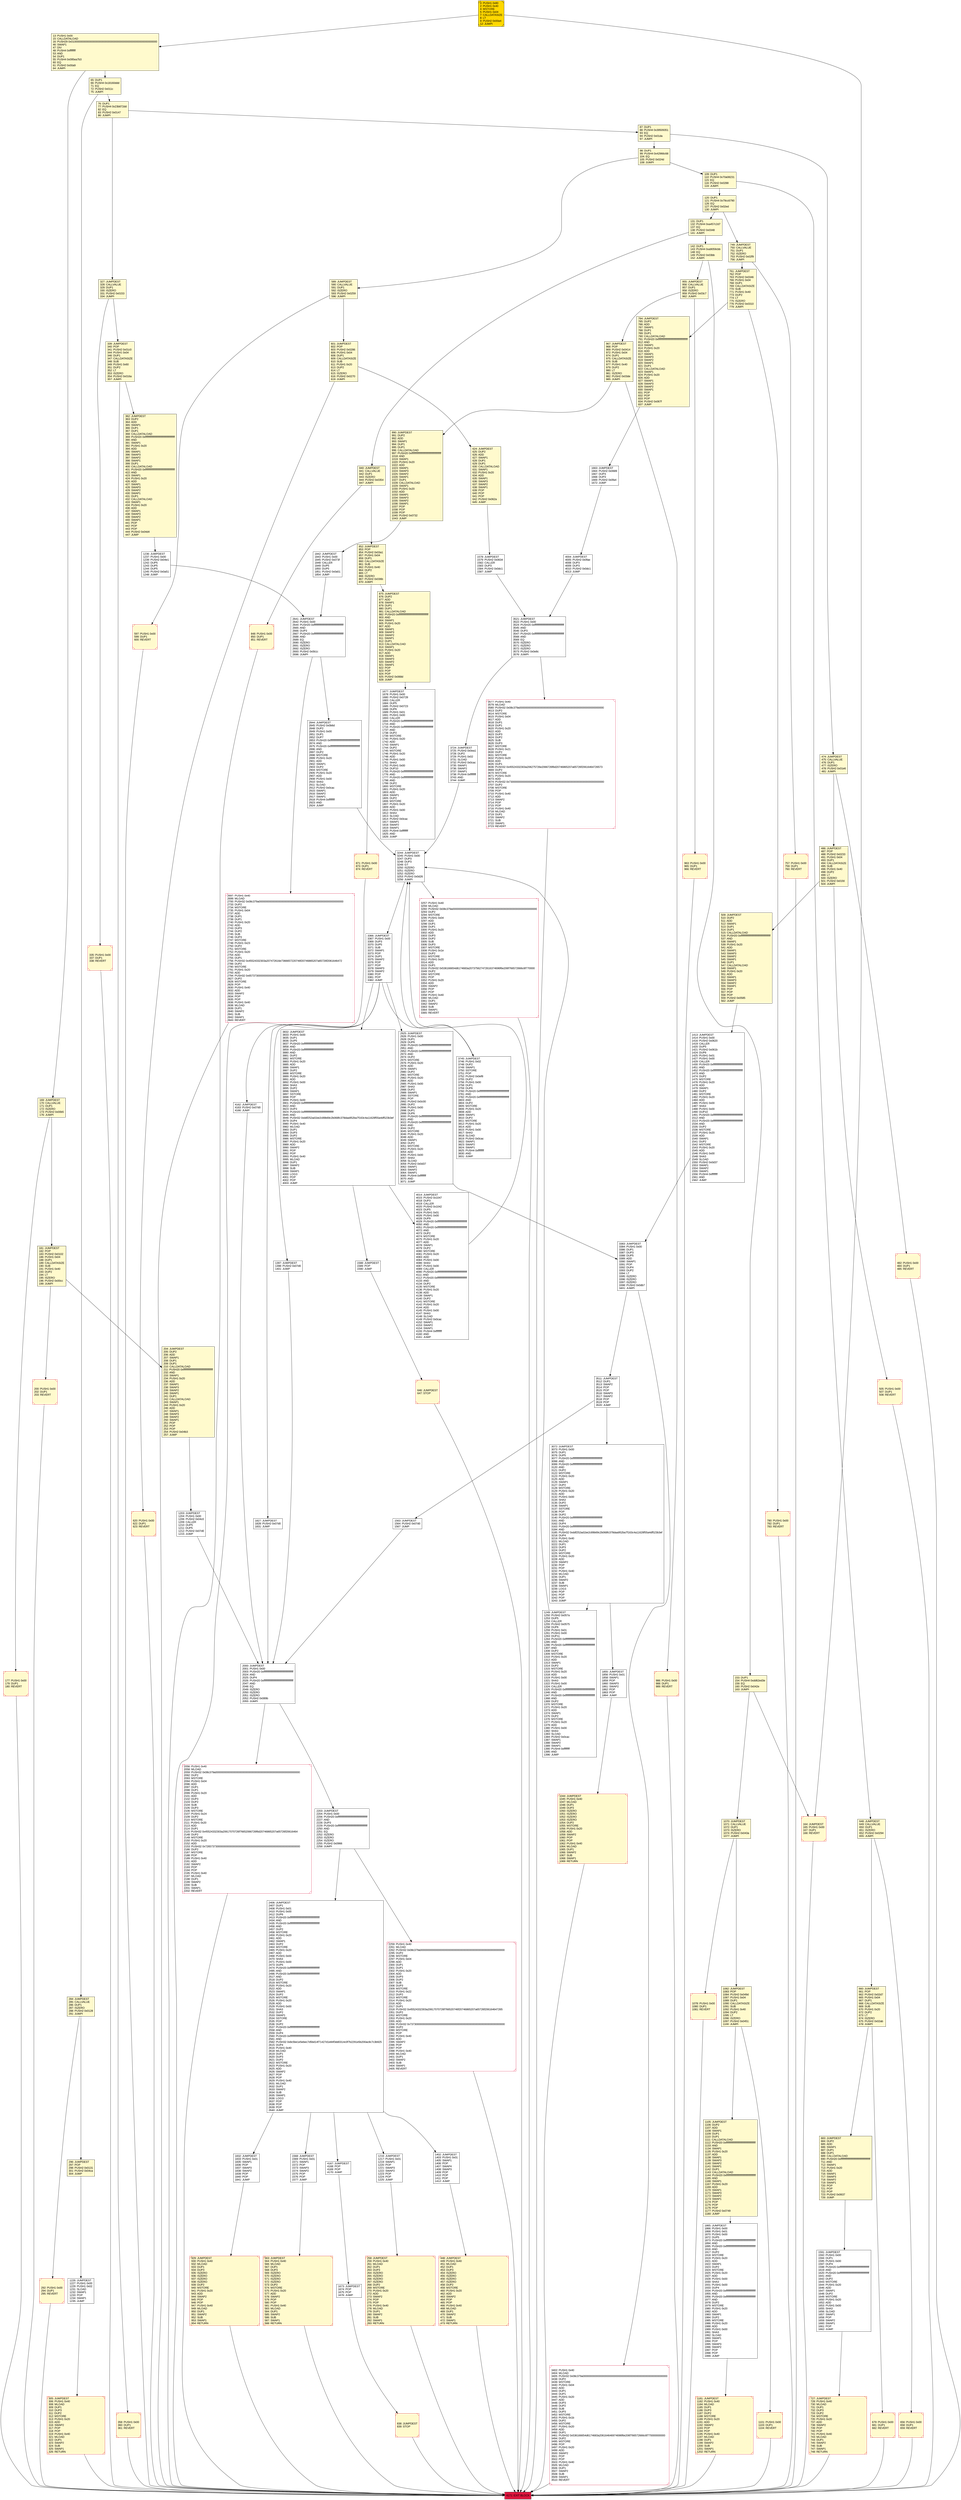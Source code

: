 digraph G {
bgcolor=transparent rankdir=UD;
node [shape=box style=filled color=black fillcolor=white fontname=arial fontcolor=black];
1226 [label="1226: JUMPDEST\l1227: PUSH1 0x00\l1229: PUSH1 0x02\l1231: SLOAD\l1232: SWAP1\l1233: POP\l1234: SWAP1\l1235: JUMP\l" ];
679 [label="679: PUSH1 0x00\l681: DUP1\l682: REVERT\l" fillcolor=lemonchiffon shape=Msquare color=crimson ];
65 [label="65: DUP1\l66: PUSH4 0x18160ddd\l71: EQ\l72: PUSH2 0x011c\l75: JUMPI\l" fillcolor=lemonchiffon ];
624 [label="624: JUMPDEST\l625: DUP2\l626: ADD\l627: SWAP1\l628: DUP1\l629: DUP1\l630: CALLDATALOAD\l631: SWAP1\l632: PUSH1 0x20\l634: ADD\l635: SWAP1\l636: SWAP3\l637: SWAP2\l638: SWAP1\l639: POP\l640: POP\l641: POP\l642: PUSH2 0x062a\l645: JUMP\l" fillcolor=lemonchiffon ];
4167 [label="4167: JUMPDEST\l4168: POP\l4169: POP\l4170: JUMP\l" ];
955 [label="955: JUMPDEST\l956: CALLVALUE\l957: DUP1\l958: ISZERO\l959: PUSH2 0x03c7\l962: JUMPI\l" fillcolor=lemonchiffon ];
2697 [label="2697: PUSH1 0x40\l2699: MLOAD\l2700: PUSH32 0x08c379a000000000000000000000000000000000000000000000000000000000\l2733: DUP2\l2734: MSTORE\l2735: PUSH1 0x04\l2737: ADD\l2738: DUP1\l2739: DUP1\l2740: PUSH1 0x20\l2742: ADD\l2743: DUP3\l2744: DUP2\l2745: SUB\l2746: DUP3\l2747: MSTORE\l2748: PUSH1 0x23\l2750: DUP2\l2751: MSTORE\l2752: PUSH1 0x20\l2754: ADD\l2755: DUP1\l2756: PUSH32 0x45524332303a207472616e7366657220746f20746865207a65726f2061646472\l2789: DUP2\l2790: MSTORE\l2791: PUSH1 0x20\l2793: ADD\l2794: PUSH32 0x6573730000000000000000000000000000000000000000000000000000000000\l2827: DUP2\l2828: MSTORE\l2829: POP\l2830: PUSH1 0x40\l2832: ADD\l2833: SWAP2\l2834: POP\l2835: POP\l2836: PUSH1 0x40\l2838: MLOAD\l2839: DUP1\l2840: SWAP2\l2841: SUB\l2842: SWAP1\l2843: REVERT\l" shape=Msquare color=crimson ];
509 [label="509: JUMPDEST\l510: DUP2\l511: ADD\l512: SWAP1\l513: DUP1\l514: DUP1\l515: CALLDATALOAD\l516: PUSH20 0xffffffffffffffffffffffffffffffffffffffff\l537: AND\l538: SWAP1\l539: PUSH1 0x20\l541: ADD\l542: SWAP1\l543: SWAP3\l544: SWAP2\l545: SWAP1\l546: DUP1\l547: CALLDATALOAD\l548: SWAP1\l549: PUSH1 0x20\l551: ADD\l552: SWAP1\l553: SWAP3\l554: SWAP2\l555: SWAP1\l556: POP\l557: POP\l558: POP\l559: PUSH2 0x0585\l562: JUMP\l" fillcolor=lemonchiffon ];
563 [label="563: JUMPDEST\l564: PUSH1 0x40\l566: MLOAD\l567: DUP1\l568: DUP3\l569: ISZERO\l570: ISZERO\l571: ISZERO\l572: ISZERO\l573: DUP2\l574: MSTORE\l575: PUSH1 0x20\l577: ADD\l578: SWAP2\l579: POP\l580: POP\l581: PUSH1 0x40\l583: MLOAD\l584: DUP1\l585: SWAP2\l586: SUB\l587: SWAP1\l588: RETURN\l" fillcolor=lemonchiffon shape=Msquare color=crimson ];
177 [label="177: PUSH1 0x00\l179: DUP1\l180: REVERT\l" fillcolor=lemonchiffon shape=Msquare color=crimson ];
646 [label="646: JUMPDEST\l647: STOP\l" fillcolor=lemonchiffon shape=Msquare color=crimson ];
1588 [label="1588: JUMPDEST\l1589: POP\l1590: JUMP\l" ];
1677 [label="1677: JUMPDEST\l1678: PUSH1 0x00\l1680: PUSH2 0x0728\l1683: CALLER\l1684: DUP5\l1685: PUSH2 0x0723\l1688: DUP6\l1689: PUSH1 0x01\l1691: PUSH1 0x00\l1693: CALLER\l1694: PUSH20 0xffffffffffffffffffffffffffffffffffffffff\l1715: AND\l1716: PUSH20 0xffffffffffffffffffffffffffffffffffffffff\l1737: AND\l1738: DUP2\l1739: MSTORE\l1740: PUSH1 0x20\l1742: ADD\l1743: SWAP1\l1744: DUP2\l1745: MSTORE\l1746: PUSH1 0x20\l1748: ADD\l1749: PUSH1 0x00\l1751: SHA3\l1752: PUSH1 0x00\l1754: DUP10\l1755: PUSH20 0xffffffffffffffffffffffffffffffffffffffff\l1776: AND\l1777: PUSH20 0xffffffffffffffffffffffffffffffffffffffff\l1798: AND\l1799: DUP2\l1800: MSTORE\l1801: PUSH1 0x20\l1803: ADD\l1804: SWAP1\l1805: DUP2\l1806: MSTORE\l1807: PUSH1 0x20\l1809: ADD\l1810: PUSH1 0x00\l1812: SHA3\l1813: SLOAD\l1814: PUSH2 0x0cac\l1817: SWAP1\l1818: SWAP2\l1819: SWAP1\l1820: PUSH4 0xffffffff\l1825: AND\l1826: JUMP\l" ];
2406 [label="2406: JUMPDEST\l2407: DUP1\l2408: PUSH1 0x01\l2410: PUSH1 0x00\l2412: DUP6\l2413: PUSH20 0xffffffffffffffffffffffffffffffffffffffff\l2434: AND\l2435: PUSH20 0xffffffffffffffffffffffffffffffffffffffff\l2456: AND\l2457: DUP2\l2458: MSTORE\l2459: PUSH1 0x20\l2461: ADD\l2462: SWAP1\l2463: DUP2\l2464: MSTORE\l2465: PUSH1 0x20\l2467: ADD\l2468: PUSH1 0x00\l2470: SHA3\l2471: PUSH1 0x00\l2473: DUP5\l2474: PUSH20 0xffffffffffffffffffffffffffffffffffffffff\l2495: AND\l2496: PUSH20 0xffffffffffffffffffffffffffffffffffffffff\l2517: AND\l2518: DUP2\l2519: MSTORE\l2520: PUSH1 0x20\l2522: ADD\l2523: SWAP1\l2524: DUP2\l2525: MSTORE\l2526: PUSH1 0x20\l2528: ADD\l2529: PUSH1 0x00\l2531: SHA3\l2532: DUP2\l2533: SWAP1\l2534: SSTORE\l2535: POP\l2536: DUP2\l2537: PUSH20 0xffffffffffffffffffffffffffffffffffffffff\l2558: AND\l2559: DUP4\l2560: PUSH20 0xffffffffffffffffffffffffffffffffffffffff\l2581: AND\l2582: PUSH32 0x8c5be1e5ebec7d5bd14f71427d1e84f3dd0314c0f7b2291e5b200ac8c7c3b925\l2615: DUP4\l2616: PUSH1 0x40\l2618: MLOAD\l2619: DUP1\l2620: DUP3\l2621: DUP2\l2622: MSTORE\l2623: PUSH1 0x20\l2625: ADD\l2626: SWAP2\l2627: POP\l2628: POP\l2629: PUSH1 0x40\l2631: MLOAD\l2632: DUP1\l2633: SWAP2\l2634: SUB\l2635: SWAP1\l2636: LOG3\l2637: POP\l2638: POP\l2639: POP\l2640: JUMP\l" ];
120 [label="120: DUP1\l121: PUSH4 0x79cc6790\l126: EQ\l127: PUSH2 0x02ed\l130: JUMPI\l" fillcolor=lemonchiffon ];
990 [label="990: JUMPDEST\l991: DUP2\l992: ADD\l993: SWAP1\l994: DUP1\l995: DUP1\l996: CALLDATALOAD\l997: PUSH20 0xffffffffffffffffffffffffffffffffffffffff\l1018: AND\l1019: SWAP1\l1020: PUSH1 0x20\l1022: ADD\l1023: SWAP1\l1024: SWAP3\l1025: SWAP2\l1026: SWAP1\l1027: DUP1\l1028: CALLDATALOAD\l1029: SWAP1\l1030: PUSH1 0x20\l1032: ADD\l1033: SWAP1\l1034: SWAP3\l1035: SWAP2\l1036: SWAP1\l1037: POP\l1038: POP\l1039: POP\l1040: PUSH2 0x0732\l1043: JUMP\l" fillcolor=lemonchiffon ];
1044 [label="1044: JUMPDEST\l1045: PUSH1 0x40\l1047: MLOAD\l1048: DUP1\l1049: DUP3\l1050: ISZERO\l1051: ISZERO\l1052: ISZERO\l1053: ISZERO\l1054: DUP2\l1055: MSTORE\l1056: PUSH1 0x20\l1058: ADD\l1059: SWAP2\l1060: POP\l1061: POP\l1062: PUSH1 0x40\l1064: MLOAD\l1065: DUP1\l1066: SWAP2\l1067: SUB\l1068: SWAP1\l1069: RETURN\l" fillcolor=lemonchiffon shape=Msquare color=crimson ];
339 [label="339: JUMPDEST\l340: POP\l341: PUSH2 0x01c0\l344: PUSH1 0x04\l346: DUP1\l347: CALLDATASIZE\l348: SUB\l349: PUSH1 0x60\l351: DUP2\l352: LT\l353: ISZERO\l354: PUSH2 0x016a\l357: JUMPI\l" fillcolor=lemonchiffon ];
87 [label="87: DUP1\l88: PUSH4 0x39509351\l93: EQ\l94: PUSH2 0x01da\l97: JUMPI\l" fillcolor=lemonchiffon ];
1181 [label="1181: JUMPDEST\l1182: PUSH1 0x40\l1184: MLOAD\l1185: DUP1\l1186: DUP3\l1187: DUP2\l1188: MSTORE\l1189: PUSH1 0x20\l1191: ADD\l1192: SWAP2\l1193: POP\l1194: POP\l1195: PUSH1 0x40\l1197: MLOAD\l1198: DUP1\l1199: SWAP2\l1200: SUB\l1201: SWAP1\l1202: RETURN\l" fillcolor=lemonchiffon shape=Msquare color=crimson ];
4014 [label="4014: JUMPDEST\l4015: PUSH2 0x1047\l4018: DUP3\l4019: CALLER\l4020: PUSH2 0x1042\l4023: DUP5\l4024: PUSH1 0x01\l4026: PUSH1 0x00\l4028: DUP9\l4029: PUSH20 0xffffffffffffffffffffffffffffffffffffffff\l4050: AND\l4051: PUSH20 0xffffffffffffffffffffffffffffffffffffffff\l4072: AND\l4073: DUP2\l4074: MSTORE\l4075: PUSH1 0x20\l4077: ADD\l4078: SWAP1\l4079: DUP2\l4080: MSTORE\l4081: PUSH1 0x20\l4083: ADD\l4084: PUSH1 0x00\l4086: SHA3\l4087: PUSH1 0x00\l4089: CALLER\l4090: PUSH20 0xffffffffffffffffffffffffffffffffffffffff\l4111: AND\l4112: PUSH20 0xffffffffffffffffffffffffffffffffffffffff\l4133: AND\l4134: DUP2\l4135: MSTORE\l4136: PUSH1 0x20\l4138: ADD\l4139: SWAP1\l4140: DUP2\l4141: MSTORE\l4142: PUSH1 0x20\l4144: ADD\l4145: PUSH1 0x00\l4147: SHA3\l4148: SLOAD\l4149: PUSH2 0x0cac\l4152: SWAP1\l4153: SWAP2\l4154: SWAP1\l4155: PUSH4 0xffffffff\l4160: AND\l4161: JUMP\l" ];
2925 [label="2925: JUMPDEST\l2926: PUSH1 0x00\l2928: DUP1\l2929: DUP6\l2930: PUSH20 0xffffffffffffffffffffffffffffffffffffffff\l2951: AND\l2952: PUSH20 0xffffffffffffffffffffffffffffffffffffffff\l2973: AND\l2974: DUP2\l2975: MSTORE\l2976: PUSH1 0x20\l2978: ADD\l2979: SWAP1\l2980: DUP2\l2981: MSTORE\l2982: PUSH1 0x20\l2984: ADD\l2985: PUSH1 0x00\l2987: SHA3\l2988: DUP2\l2989: SWAP1\l2990: SSTORE\l2991: POP\l2992: PUSH2 0x0c00\l2995: DUP2\l2996: PUSH1 0x00\l2998: DUP1\l2999: DUP6\l3000: PUSH20 0xffffffffffffffffffffffffffffffffffffffff\l3021: AND\l3022: PUSH20 0xffffffffffffffffffffffffffffffffffffffff\l3043: AND\l3044: DUP2\l3045: MSTORE\l3046: PUSH1 0x20\l3048: ADD\l3049: SWAP1\l3050: DUP2\l3051: MSTORE\l3052: PUSH1 0x20\l3054: ADD\l3055: PUSH1 0x00\l3057: SHA3\l3058: SLOAD\l3059: PUSH2 0x0d37\l3062: SWAP1\l3063: SWAP2\l3064: SWAP1\l3065: PUSH4 0xffffffff\l3070: AND\l3071: JUMP\l" ];
656 [label="656: PUSH1 0x00\l658: DUP1\l659: REVERT\l" fillcolor=lemonchiffon shape=Msquare color=crimson ];
258 [label="258: JUMPDEST\l259: PUSH1 0x40\l261: MLOAD\l262: DUP1\l263: DUP3\l264: ISZERO\l265: ISZERO\l266: ISZERO\l267: ISZERO\l268: DUP2\l269: MSTORE\l270: PUSH1 0x20\l272: ADD\l273: SWAP2\l274: POP\l275: POP\l276: PUSH1 0x40\l278: MLOAD\l279: DUP1\l280: SWAP2\l281: SUB\l282: SWAP1\l283: RETURN\l" fillcolor=lemonchiffon shape=Msquare color=crimson ];
181 [label="181: JUMPDEST\l182: POP\l183: PUSH2 0x0102\l186: PUSH1 0x04\l188: DUP1\l189: CALLDATASIZE\l190: SUB\l191: PUSH1 0x40\l193: DUP2\l194: LT\l195: ISZERO\l196: PUSH2 0x00cc\l199: JUMPI\l" fillcolor=lemonchiffon ];
98 [label="98: DUP1\l99: PUSH4 0x42966c68\l104: EQ\l105: PUSH2 0x024d\l108: JUMPI\l" fillcolor=lemonchiffon ];
482 [label="482: PUSH1 0x00\l484: DUP1\l485: REVERT\l" fillcolor=lemonchiffon shape=Msquare color=crimson ];
1842 [label="1842: JUMPDEST\l1843: PUSH1 0x00\l1845: PUSH2 0x073f\l1848: CALLER\l1849: DUP5\l1850: DUP5\l1851: PUSH2 0x0a51\l1854: JUMP\l" ];
648 [label="648: JUMPDEST\l649: CALLVALUE\l650: DUP1\l651: ISZERO\l652: PUSH2 0x0294\l655: JUMPI\l" fillcolor=lemonchiffon ];
362 [label="362: JUMPDEST\l363: DUP2\l364: ADD\l365: SWAP1\l366: DUP1\l367: DUP1\l368: CALLDATALOAD\l369: PUSH20 0xffffffffffffffffffffffffffffffffffffffff\l390: AND\l391: SWAP1\l392: PUSH1 0x20\l394: ADD\l395: SWAP1\l396: SWAP3\l397: SWAP2\l398: SWAP1\l399: DUP1\l400: CALLDATALOAD\l401: PUSH20 0xffffffffffffffffffffffffffffffffffffffff\l422: AND\l423: SWAP1\l424: PUSH1 0x20\l426: ADD\l427: SWAP1\l428: SWAP3\l429: SWAP2\l430: SWAP1\l431: DUP1\l432: CALLDATALOAD\l433: SWAP1\l434: PUSH1 0x20\l436: ADD\l437: SWAP1\l438: SWAP3\l439: SWAP2\l440: SWAP1\l441: POP\l442: POP\l443: POP\l444: PUSH2 0x04d4\l447: JUMP\l" fillcolor=lemonchiffon ];
284 [label="284: JUMPDEST\l285: CALLVALUE\l286: DUP1\l287: ISZERO\l288: PUSH2 0x0128\l291: JUMPI\l" fillcolor=lemonchiffon ];
4171 [label="4171: EXIT BLOCK\l" fillcolor=crimson ];
1203 [label="1203: JUMPDEST\l1204: PUSH1 0x00\l1206: PUSH2 0x04c0\l1209: CALLER\l1210: DUP5\l1211: DUP5\l1212: PUSH2 0x07d0\l1215: JUMP\l" ];
1236 [label="1236: JUMPDEST\l1237: PUSH1 0x00\l1239: PUSH2 0x04e1\l1242: DUP5\l1243: DUP5\l1244: DUP5\l1245: PUSH2 0x0a51\l1248: JUMP\l" ];
749 [label="749: JUMPDEST\l750: CALLVALUE\l751: DUP1\l752: ISZERO\l753: PUSH2 0x02f9\l756: JUMPI\l" fillcolor=lemonchiffon ];
2844 [label="2844: JUMPDEST\l2845: PUSH2 0x0b6d\l2848: DUP2\l2849: PUSH1 0x00\l2851: DUP1\l2852: DUP7\l2853: PUSH20 0xffffffffffffffffffffffffffffffffffffffff\l2874: AND\l2875: PUSH20 0xffffffffffffffffffffffffffffffffffffffff\l2896: AND\l2897: DUP2\l2898: MSTORE\l2899: PUSH1 0x20\l2901: ADD\l2902: SWAP1\l2903: DUP2\l2904: MSTORE\l2905: PUSH1 0x20\l2907: ADD\l2908: PUSH1 0x00\l2910: SHA3\l2911: SLOAD\l2912: PUSH2 0x0cac\l2915: SWAP1\l2916: SWAP2\l2917: SWAP1\l2918: PUSH4 0xffffffff\l2923: AND\l2924: JUMP\l" ];
474 [label="474: JUMPDEST\l475: CALLVALUE\l476: DUP1\l477: ISZERO\l478: PUSH2 0x01e6\l481: JUMPI\l" fillcolor=lemonchiffon ];
757 [label="757: PUSH1 0x00\l759: DUP1\l760: REVERT\l" fillcolor=lemonchiffon shape=Msquare color=crimson ];
109 [label="109: DUP1\l110: PUSH4 0x70a08231\l115: EQ\l116: PUSH2 0x0288\l119: JUMPI\l" fillcolor=lemonchiffon ];
142 [label="142: DUP1\l143: PUSH4 0xa9059cbb\l148: EQ\l149: PUSH2 0x03bb\l152: JUMPI\l" fillcolor=lemonchiffon ];
505 [label="505: PUSH1 0x00\l507: DUP1\l508: REVERT\l" fillcolor=lemonchiffon shape=Msquare color=crimson ];
0 [label="0: PUSH1 0x80\l2: PUSH1 0x40\l4: MSTORE\l5: PUSH1 0x04\l7: CALLDATASIZE\l8: LT\l9: PUSH2 0x00a4\l12: JUMPI\l" fillcolor=lemonchiffon shape=Msquare fillcolor=gold ];
3402 [label="3402: PUSH1 0x40\l3404: MLOAD\l3405: PUSH32 0x08c379a000000000000000000000000000000000000000000000000000000000\l3438: DUP2\l3439: MSTORE\l3440: PUSH1 0x04\l3442: ADD\l3443: DUP1\l3444: DUP1\l3445: PUSH1 0x20\l3447: ADD\l3448: DUP3\l3449: DUP2\l3450: SUB\l3451: DUP3\l3452: MSTORE\l3453: PUSH1 0x1b\l3455: DUP2\l3456: MSTORE\l3457: PUSH1 0x20\l3459: ADD\l3460: DUP1\l3461: PUSH32 0x536166654d6174683a206164646974696f6e206f766572666c6f770000000000\l3494: DUP2\l3495: MSTORE\l3496: POP\l3497: PUSH1 0x20\l3499: ADD\l3500: SWAP2\l3501: POP\l3502: POP\l3503: PUSH1 0x40\l3505: MLOAD\l3506: DUP1\l3507: SWAP2\l3508: SUB\l3509: SWAP1\l3510: REVERT\l" shape=Msquare color=crimson ];
963 [label="963: PUSH1 0x00\l965: DUP1\l966: REVERT\l" fillcolor=lemonchiffon shape=Msquare color=crimson ];
2203 [label="2203: JUMPDEST\l2204: PUSH1 0x00\l2206: PUSH20 0xffffffffffffffffffffffffffffffffffffffff\l2227: AND\l2228: DUP3\l2229: PUSH20 0xffffffffffffffffffffffffffffffffffffffff\l2250: AND\l2251: EQ\l2252: ISZERO\l2253: ISZERO\l2254: ISZERO\l2255: PUSH2 0x0966\l2258: JUMPI\l" ];
3724 [label="3724: JUMPDEST\l3725: PUSH2 0x0ea1\l3728: DUP2\l3729: PUSH1 0x02\l3731: SLOAD\l3732: PUSH2 0x0cac\l3735: SWAP1\l3736: SWAP2\l3737: SWAP1\l3738: PUSH4 0xffffffff\l3743: AND\l3744: JUMP\l" ];
727 [label="727: JUMPDEST\l728: PUSH1 0x40\l730: MLOAD\l731: DUP1\l732: DUP3\l733: DUP2\l734: MSTORE\l735: PUSH1 0x20\l737: ADD\l738: SWAP2\l739: POP\l740: POP\l741: PUSH1 0x40\l743: MLOAD\l744: DUP1\l745: SWAP2\l746: SUB\l747: SWAP1\l748: RETURN\l" fillcolor=lemonchiffon shape=Msquare color=crimson ];
200 [label="200: PUSH1 0x00\l202: DUP1\l203: REVERT\l" fillcolor=lemonchiffon shape=Msquare color=crimson ];
296 [label="296: JUMPDEST\l297: POP\l298: PUSH2 0x0131\l301: PUSH2 0x04ca\l304: JUMP\l" fillcolor=lemonchiffon ];
1216 [label="1216: JUMPDEST\l1217: PUSH1 0x01\l1219: SWAP1\l1220: POP\l1221: SWAP3\l1222: SWAP2\l1223: POP\l1224: POP\l1225: JUMP\l" ];
1070 [label="1070: JUMPDEST\l1071: CALLVALUE\l1072: DUP1\l1073: ISZERO\l1074: PUSH2 0x043a\l1077: JUMPI\l" fillcolor=lemonchiffon ];
3366 [label="3366: JUMPDEST\l3367: PUSH1 0x00\l3369: DUP3\l3370: DUP5\l3371: SUB\l3372: SWAP1\l3373: POP\l3374: DUP1\l3375: SWAP2\l3376: POP\l3377: POP\l3378: SWAP3\l3379: SWAP2\l3380: POP\l3381: POP\l3382: JUMP\l" ];
2000 [label="2000: JUMPDEST\l2001: PUSH1 0x00\l2003: PUSH20 0xffffffffffffffffffffffffffffffffffffffff\l2024: AND\l2025: DUP4\l2026: PUSH20 0xffffffffffffffffffffffffffffffffffffffff\l2047: AND\l2048: EQ\l2049: ISZERO\l2050: ISZERO\l2051: ISZERO\l2052: PUSH2 0x089b\l2055: JUMPI\l" ];
986 [label="986: PUSH1 0x00\l988: DUP1\l989: REVERT\l" fillcolor=lemonchiffon shape=Msquare color=crimson ];
1402 [label="1402: JUMPDEST\l1403: PUSH1 0x01\l1405: SWAP1\l1406: POP\l1407: SWAP4\l1408: SWAP3\l1409: POP\l1410: POP\l1411: POP\l1412: JUMP\l" ];
3832 [label="3832: JUMPDEST\l3833: PUSH1 0x00\l3835: DUP1\l3836: DUP5\l3837: PUSH20 0xffffffffffffffffffffffffffffffffffffffff\l3858: AND\l3859: PUSH20 0xffffffffffffffffffffffffffffffffffffffff\l3880: AND\l3881: DUP2\l3882: MSTORE\l3883: PUSH1 0x20\l3885: ADD\l3886: SWAP1\l3887: DUP2\l3888: MSTORE\l3889: PUSH1 0x20\l3891: ADD\l3892: PUSH1 0x00\l3894: SHA3\l3895: DUP2\l3896: SWAP1\l3897: SSTORE\l3898: POP\l3899: PUSH1 0x00\l3901: PUSH20 0xffffffffffffffffffffffffffffffffffffffff\l3922: AND\l3923: DUP3\l3924: PUSH20 0xffffffffffffffffffffffffffffffffffffffff\l3945: AND\l3946: PUSH32 0xddf252ad1be2c89b69c2b068fc378daa952ba7f163c4a11628f55a4df523b3ef\l3979: DUP4\l3980: PUSH1 0x40\l3982: MLOAD\l3983: DUP1\l3984: DUP3\l3985: DUP2\l3986: MSTORE\l3987: PUSH1 0x20\l3989: ADD\l3990: SWAP2\l3991: POP\l3992: POP\l3993: PUSH1 0x40\l3995: MLOAD\l3996: DUP1\l3997: SWAP2\l3998: SUB\l3999: SWAP1\l4000: LOG3\l4001: POP\l4002: POP\l4003: JUMP\l" ];
305 [label="305: JUMPDEST\l306: PUSH1 0x40\l308: MLOAD\l309: DUP1\l310: DUP3\l311: DUP2\l312: MSTORE\l313: PUSH1 0x20\l315: ADD\l316: SWAP2\l317: POP\l318: POP\l319: PUSH1 0x40\l321: MLOAD\l322: DUP1\l323: SWAP2\l324: SUB\l325: SWAP1\l326: RETURN\l" fillcolor=lemonchiffon shape=Msquare color=crimson ];
1082 [label="1082: JUMPDEST\l1083: POP\l1084: PUSH2 0x049d\l1087: PUSH1 0x04\l1089: DUP1\l1090: CALLDATASIZE\l1091: SUB\l1092: PUSH1 0x40\l1094: DUP2\l1095: LT\l1096: ISZERO\l1097: PUSH2 0x0451\l1100: JUMPI\l" fillcolor=lemonchiffon ];
1832 [label="1832: JUMPDEST\l1833: PUSH1 0x01\l1835: SWAP1\l1836: POP\l1837: SWAP3\l1838: SWAP2\l1839: POP\l1840: POP\l1841: JUMP\l" ];
852 [label="852: JUMPDEST\l853: POP\l854: PUSH2 0x03a1\l857: PUSH1 0x04\l859: DUP1\l860: CALLDATASIZE\l861: SUB\l862: PUSH1 0x40\l864: DUP2\l865: LT\l866: ISZERO\l867: PUSH2 0x036b\l870: JUMPI\l" fillcolor=lemonchiffon ];
292 [label="292: PUSH1 0x00\l294: DUP1\l295: REVERT\l" fillcolor=lemonchiffon shape=Msquare color=crimson ];
76 [label="76: DUP1\l77: PUSH4 0x23b872dd\l82: EQ\l83: PUSH2 0x0147\l86: JUMPI\l" fillcolor=lemonchiffon ];
204 [label="204: JUMPDEST\l205: DUP2\l206: ADD\l207: SWAP1\l208: DUP1\l209: DUP1\l210: CALLDATALOAD\l211: PUSH20 0xffffffffffffffffffffffffffffffffffffffff\l232: AND\l233: SWAP1\l234: PUSH1 0x20\l236: ADD\l237: SWAP1\l238: SWAP3\l239: SWAP2\l240: SWAP1\l241: DUP1\l242: CALLDATALOAD\l243: SWAP1\l244: PUSH1 0x20\l246: ADD\l247: SWAP1\l248: SWAP3\l249: SWAP2\l250: SWAP1\l251: POP\l252: POP\l253: POP\l254: PUSH2 0x04b3\l257: JUMP\l" fillcolor=lemonchiffon ];
1827 [label="1827: JUMPDEST\l1828: PUSH2 0x07d0\l1831: JUMP\l" ];
1568 [label="1568: JUMPDEST\l1569: PUSH1 0x01\l1571: SWAP1\l1572: POP\l1573: SWAP3\l1574: SWAP2\l1575: POP\l1576: POP\l1577: JUMP\l" ];
4004 [label="4004: JUMPDEST\l4005: PUSH2 0x0fae\l4008: DUP3\l4009: DUP3\l4010: PUSH2 0x0dc1\l4013: JUMP\l" ];
169 [label="169: JUMPDEST\l170: CALLVALUE\l171: DUP1\l172: ISZERO\l173: PUSH2 0x00b5\l176: JUMPI\l" fillcolor=lemonchiffon ];
1855 [label="1855: JUMPDEST\l1856: PUSH1 0x01\l1858: SWAP1\l1859: POP\l1860: SWAP3\l1861: SWAP2\l1862: POP\l1863: POP\l1864: JUMP\l" ];
840 [label="840: JUMPDEST\l841: CALLVALUE\l842: DUP1\l843: ISZERO\l844: PUSH2 0x0354\l847: JUMPI\l" fillcolor=lemonchiffon ];
1078 [label="1078: PUSH1 0x00\l1080: DUP1\l1081: REVERT\l" fillcolor=lemonchiffon shape=Msquare color=crimson ];
875 [label="875: JUMPDEST\l876: DUP2\l877: ADD\l878: SWAP1\l879: DUP1\l880: DUP1\l881: CALLDATALOAD\l882: PUSH20 0xffffffffffffffffffffffffffffffffffffffff\l903: AND\l904: SWAP1\l905: PUSH1 0x20\l907: ADD\l908: SWAP1\l909: SWAP3\l910: SWAP2\l911: SWAP1\l912: DUP1\l913: CALLDATALOAD\l914: SWAP1\l915: PUSH1 0x20\l917: ADD\l918: SWAP1\l919: SWAP3\l920: SWAP2\l921: SWAP1\l922: POP\l923: POP\l924: POP\l925: PUSH2 0x068d\l928: JUMP\l" fillcolor=lemonchiffon ];
1105 [label="1105: JUMPDEST\l1106: DUP2\l1107: ADD\l1108: SWAP1\l1109: DUP1\l1110: DUP1\l1111: CALLDATALOAD\l1112: PUSH20 0xffffffffffffffffffffffffffffffffffffffff\l1133: AND\l1134: SWAP1\l1135: PUSH1 0x20\l1137: ADD\l1138: SWAP1\l1139: SWAP3\l1140: SWAP2\l1141: SWAP1\l1142: DUP1\l1143: CALLDATALOAD\l1144: PUSH20 0xffffffffffffffffffffffffffffffffffffffff\l1165: AND\l1166: SWAP1\l1167: PUSH1 0x20\l1169: ADD\l1170: SWAP1\l1171: SWAP3\l1172: SWAP2\l1173: SWAP1\l1174: POP\l1175: POP\l1176: POP\l1177: PUSH2 0x0749\l1180: JUMP\l" fillcolor=lemonchiffon ];
929 [label="929: JUMPDEST\l930: PUSH1 0x40\l932: MLOAD\l933: DUP1\l934: DUP3\l935: ISZERO\l936: ISZERO\l937: ISZERO\l938: ISZERO\l939: DUP2\l940: MSTORE\l941: PUSH1 0x20\l943: ADD\l944: SWAP2\l945: POP\l946: POP\l947: PUSH1 0x40\l949: MLOAD\l950: DUP1\l951: SWAP2\l952: SUB\l953: SWAP1\l954: RETURN\l" fillcolor=lemonchiffon shape=Msquare color=crimson ];
601 [label="601: JUMPDEST\l602: POP\l603: PUSH2 0x0286\l606: PUSH1 0x04\l608: DUP1\l609: CALLDATASIZE\l610: SUB\l611: PUSH1 0x20\l613: DUP2\l614: LT\l615: ISZERO\l616: PUSH2 0x0270\l619: JUMPI\l" fillcolor=lemonchiffon ];
3383 [label="3383: JUMPDEST\l3384: PUSH1 0x00\l3386: DUP1\l3387: DUP3\l3388: DUP5\l3389: ADD\l3390: SWAP1\l3391: POP\l3392: DUP4\l3393: DUP2\l3394: LT\l3395: ISZERO\l3396: ISZERO\l3397: ISZERO\l3398: PUSH2 0x0db7\l3401: JUMPI\l" ];
164 [label="164: JUMPDEST\l165: PUSH1 0x00\l167: DUP1\l168: REVERT\l" fillcolor=lemonchiffon shape=Msquare color=crimson ];
660 [label="660: JUMPDEST\l661: POP\l662: PUSH2 0x02d7\l665: PUSH1 0x04\l667: DUP1\l668: CALLDATASIZE\l669: SUB\l670: PUSH1 0x20\l672: DUP2\l673: LT\l674: ISZERO\l675: PUSH2 0x02ab\l678: JUMPI\l" fillcolor=lemonchiffon ];
1591 [label="1591: JUMPDEST\l1592: PUSH1 0x00\l1594: DUP1\l1595: PUSH1 0x00\l1597: DUP4\l1598: PUSH20 0xffffffffffffffffffffffffffffffffffffffff\l1619: AND\l1620: PUSH20 0xffffffffffffffffffffffffffffffffffffffff\l1641: AND\l1642: DUP2\l1643: MSTORE\l1644: PUSH1 0x20\l1646: ADD\l1647: SWAP1\l1648: DUP2\l1649: MSTORE\l1650: PUSH1 0x20\l1652: ADD\l1653: PUSH1 0x00\l1655: SHA3\l1656: SLOAD\l1657: SWAP1\l1658: POP\l1659: SWAP2\l1660: SWAP1\l1661: POP\l1662: JUMP\l" ];
2641 [label="2641: JUMPDEST\l2642: PUSH1 0x00\l2644: PUSH20 0xffffffffffffffffffffffffffffffffffffffff\l2665: AND\l2666: DUP3\l2667: PUSH20 0xffffffffffffffffffffffffffffffffffffffff\l2688: AND\l2689: EQ\l2690: ISZERO\l2691: ISZERO\l2692: ISZERO\l2693: PUSH2 0x0b1c\l2696: JUMPI\l" ];
3745 [label="3745: JUMPDEST\l3746: PUSH1 0x02\l3748: DUP2\l3749: SWAP1\l3750: SSTORE\l3751: POP\l3752: PUSH2 0x0ef8\l3755: DUP2\l3756: PUSH1 0x00\l3758: DUP1\l3759: DUP6\l3760: PUSH20 0xffffffffffffffffffffffffffffffffffffffff\l3781: AND\l3782: PUSH20 0xffffffffffffffffffffffffffffffffffffffff\l3803: AND\l3804: DUP2\l3805: MSTORE\l3806: PUSH1 0x20\l3808: ADD\l3809: SWAP1\l3810: DUP2\l3811: MSTORE\l3812: PUSH1 0x20\l3814: ADD\l3815: PUSH1 0x00\l3817: SHA3\l3818: SLOAD\l3819: PUSH2 0x0cac\l3822: SWAP1\l3823: SWAP2\l3824: SWAP1\l3825: PUSH4 0xffffffff\l3830: AND\l3831: JUMP\l" ];
780 [label="780: PUSH1 0x00\l782: DUP1\l783: REVERT\l" fillcolor=lemonchiffon shape=Msquare color=crimson ];
1563 [label="1563: JUMPDEST\l1564: PUSH2 0x07d0\l1567: JUMP\l" ];
1663 [label="1663: JUMPDEST\l1664: PUSH2 0x0689\l1667: DUP3\l1668: DUP3\l1669: PUSH2 0x0fa4\l1672: JUMP\l" ];
327 [label="327: JUMPDEST\l328: CALLVALUE\l329: DUP1\l330: ISZERO\l331: PUSH2 0x0153\l334: JUMPI\l" fillcolor=lemonchiffon ];
486 [label="486: JUMPDEST\l487: POP\l488: PUSH2 0x0233\l491: PUSH1 0x04\l493: DUP1\l494: CALLDATASIZE\l495: SUB\l496: PUSH1 0x40\l498: DUP2\l499: LT\l500: ISZERO\l501: PUSH2 0x01fd\l504: JUMPI\l" fillcolor=lemonchiffon ];
1673 [label="1673: JUMPDEST\l1674: POP\l1675: POP\l1676: JUMP\l" ];
2259 [label="2259: PUSH1 0x40\l2261: MLOAD\l2262: PUSH32 0x08c379a000000000000000000000000000000000000000000000000000000000\l2295: DUP2\l2296: MSTORE\l2297: PUSH1 0x04\l2299: ADD\l2300: DUP1\l2301: DUP1\l2302: PUSH1 0x20\l2304: ADD\l2305: DUP3\l2306: DUP2\l2307: SUB\l2308: DUP3\l2309: MSTORE\l2310: PUSH1 0x22\l2312: DUP2\l2313: MSTORE\l2314: PUSH1 0x20\l2316: ADD\l2317: DUP1\l2318: PUSH32 0x45524332303a20617070726f766520746f20746865207a65726f206164647265\l2351: DUP2\l2352: MSTORE\l2353: PUSH1 0x20\l2355: ADD\l2356: PUSH32 0x7373000000000000000000000000000000000000000000000000000000000000\l2389: DUP2\l2390: MSTORE\l2391: POP\l2392: PUSH1 0x40\l2394: ADD\l2395: SWAP2\l2396: POP\l2397: POP\l2398: PUSH1 0x40\l2400: MLOAD\l2401: DUP1\l2402: SWAP2\l2403: SUB\l2404: SWAP1\l2405: REVERT\l" shape=Msquare color=crimson ];
784 [label="784: JUMPDEST\l785: DUP2\l786: ADD\l787: SWAP1\l788: DUP1\l789: DUP1\l790: CALLDATALOAD\l791: PUSH20 0xffffffffffffffffffffffffffffffffffffffff\l812: AND\l813: SWAP1\l814: PUSH1 0x20\l816: ADD\l817: SWAP1\l818: SWAP3\l819: SWAP2\l820: SWAP1\l821: DUP1\l822: CALLDATALOAD\l823: SWAP1\l824: PUSH1 0x20\l826: ADD\l827: SWAP1\l828: SWAP3\l829: SWAP2\l830: SWAP1\l831: POP\l832: POP\l833: POP\l834: PUSH2 0x067f\l837: JUMP\l" fillcolor=lemonchiffon ];
3257 [label="3257: PUSH1 0x40\l3259: MLOAD\l3260: PUSH32 0x08c379a000000000000000000000000000000000000000000000000000000000\l3293: DUP2\l3294: MSTORE\l3295: PUSH1 0x04\l3297: ADD\l3298: DUP1\l3299: DUP1\l3300: PUSH1 0x20\l3302: ADD\l3303: DUP3\l3304: DUP2\l3305: SUB\l3306: DUP3\l3307: MSTORE\l3308: PUSH1 0x1e\l3310: DUP2\l3311: MSTORE\l3312: PUSH1 0x20\l3314: ADD\l3315: DUP1\l3316: PUSH32 0x536166654d6174683a207375627472616374696f6e206f766572666c6f770000\l3349: DUP2\l3350: MSTORE\l3351: POP\l3352: PUSH1 0x20\l3354: ADD\l3355: SWAP2\l3356: POP\l3357: POP\l3358: PUSH1 0x40\l3360: MLOAD\l3361: DUP1\l3362: SWAP2\l3363: SUB\l3364: SWAP1\l3365: REVERT\l" shape=Msquare color=crimson ];
1249 [label="1249: JUMPDEST\l1250: PUSH2 0x057a\l1253: DUP5\l1254: CALLER\l1255: PUSH2 0x0575\l1258: DUP6\l1259: PUSH1 0x01\l1261: PUSH1 0x00\l1263: DUP11\l1264: PUSH20 0xffffffffffffffffffffffffffffffffffffffff\l1285: AND\l1286: PUSH20 0xffffffffffffffffffffffffffffffffffffffff\l1307: AND\l1308: DUP2\l1309: MSTORE\l1310: PUSH1 0x20\l1312: ADD\l1313: SWAP1\l1314: DUP2\l1315: MSTORE\l1316: PUSH1 0x20\l1318: ADD\l1319: PUSH1 0x00\l1321: SHA3\l1322: PUSH1 0x00\l1324: CALLER\l1325: PUSH20 0xffffffffffffffffffffffffffffffffffffffff\l1346: AND\l1347: PUSH20 0xffffffffffffffffffffffffffffffffffffffff\l1368: AND\l1369: DUP2\l1370: MSTORE\l1371: PUSH1 0x20\l1373: ADD\l1374: SWAP1\l1375: DUP2\l1376: MSTORE\l1377: PUSH1 0x20\l1379: ADD\l1380: PUSH1 0x00\l1382: SHA3\l1383: SLOAD\l1384: PUSH2 0x0cac\l1387: SWAP1\l1388: SWAP2\l1389: SWAP1\l1390: PUSH4 0xffffffff\l1395: AND\l1396: JUMP\l" ];
871 [label="871: PUSH1 0x00\l873: DUP1\l874: REVERT\l" fillcolor=lemonchiffon shape=Msquare color=crimson ];
3072 [label="3072: JUMPDEST\l3073: PUSH1 0x00\l3075: DUP1\l3076: DUP5\l3077: PUSH20 0xffffffffffffffffffffffffffffffffffffffff\l3098: AND\l3099: PUSH20 0xffffffffffffffffffffffffffffffffffffffff\l3120: AND\l3121: DUP2\l3122: MSTORE\l3123: PUSH1 0x20\l3125: ADD\l3126: SWAP1\l3127: DUP2\l3128: MSTORE\l3129: PUSH1 0x20\l3131: ADD\l3132: PUSH1 0x00\l3134: SHA3\l3135: DUP2\l3136: SWAP1\l3137: SSTORE\l3138: POP\l3139: DUP2\l3140: PUSH20 0xffffffffffffffffffffffffffffffffffffffff\l3161: AND\l3162: DUP4\l3163: PUSH20 0xffffffffffffffffffffffffffffffffffffffff\l3184: AND\l3185: PUSH32 0xddf252ad1be2c89b69c2b068fc378daa952ba7f163c4a11628f55a4df523b3ef\l3218: DUP4\l3219: PUSH1 0x40\l3221: MLOAD\l3222: DUP1\l3223: DUP3\l3224: DUP2\l3225: MSTORE\l3226: PUSH1 0x20\l3228: ADD\l3229: SWAP2\l3230: POP\l3231: POP\l3232: PUSH1 0x40\l3234: MLOAD\l3235: DUP1\l3236: SWAP2\l3237: SUB\l3238: SWAP1\l3239: LOG3\l3240: POP\l3241: POP\l3242: POP\l3243: JUMP\l" ];
358 [label="358: PUSH1 0x00\l360: DUP1\l361: REVERT\l" fillcolor=lemonchiffon shape=Msquare color=crimson ];
589 [label="589: JUMPDEST\l590: CALLVALUE\l591: DUP1\l592: ISZERO\l593: PUSH2 0x0259\l596: JUMPI\l" fillcolor=lemonchiffon ];
131 [label="131: DUP1\l132: PUSH4 0xa457c2d7\l137: EQ\l138: PUSH2 0x0348\l141: JUMPI\l" fillcolor=lemonchiffon ];
620 [label="620: PUSH1 0x00\l622: DUP1\l623: REVERT\l" fillcolor=lemonchiffon shape=Msquare color=crimson ];
1865 [label="1865: JUMPDEST\l1866: PUSH1 0x00\l1868: PUSH1 0x01\l1870: PUSH1 0x00\l1872: DUP5\l1873: PUSH20 0xffffffffffffffffffffffffffffffffffffffff\l1894: AND\l1895: PUSH20 0xffffffffffffffffffffffffffffffffffffffff\l1916: AND\l1917: DUP2\l1918: MSTORE\l1919: PUSH1 0x20\l1921: ADD\l1922: SWAP1\l1923: DUP2\l1924: MSTORE\l1925: PUSH1 0x20\l1927: ADD\l1928: PUSH1 0x00\l1930: SHA3\l1931: PUSH1 0x00\l1933: DUP4\l1934: PUSH20 0xffffffffffffffffffffffffffffffffffffffff\l1955: AND\l1956: PUSH20 0xffffffffffffffffffffffffffffffffffffffff\l1977: AND\l1978: DUP2\l1979: MSTORE\l1980: PUSH1 0x20\l1982: ADD\l1983: SWAP1\l1984: DUP2\l1985: MSTORE\l1986: PUSH1 0x20\l1988: ADD\l1989: PUSH1 0x00\l1991: SHA3\l1992: SLOAD\l1993: SWAP1\l1994: POP\l1995: SWAP3\l1996: SWAP2\l1997: POP\l1998: POP\l1999: JUMP\l" ];
1578 [label="1578: JUMPDEST\l1579: PUSH2 0x0634\l1582: CALLER\l1583: DUP3\l1584: PUSH2 0x0dc1\l1587: JUMP\l" ];
683 [label="683: JUMPDEST\l684: DUP2\l685: ADD\l686: SWAP1\l687: DUP1\l688: DUP1\l689: CALLDATALOAD\l690: PUSH20 0xffffffffffffffffffffffffffffffffffffffff\l711: AND\l712: SWAP1\l713: PUSH1 0x20\l715: ADD\l716: SWAP1\l717: SWAP3\l718: SWAP2\l719: SWAP1\l720: POP\l721: POP\l722: POP\l723: PUSH2 0x0637\l726: JUMP\l" fillcolor=lemonchiffon ];
838 [label="838: JUMPDEST\l839: STOP\l" fillcolor=lemonchiffon shape=Msquare color=crimson ];
967 [label="967: JUMPDEST\l968: POP\l969: PUSH2 0x0414\l972: PUSH1 0x04\l974: DUP1\l975: CALLDATASIZE\l976: SUB\l977: PUSH1 0x40\l979: DUP2\l980: LT\l981: ISZERO\l982: PUSH2 0x03de\l985: JUMPI\l" fillcolor=lemonchiffon ];
3511 [label="3511: JUMPDEST\l3512: DUP1\l3513: SWAP2\l3514: POP\l3515: POP\l3516: SWAP3\l3517: SWAP2\l3518: POP\l3519: POP\l3520: JUMP\l" ];
1397 [label="1397: JUMPDEST\l1398: PUSH2 0x07d0\l1401: JUMP\l" ];
761 [label="761: JUMPDEST\l762: POP\l763: PUSH2 0x0346\l766: PUSH1 0x04\l768: DUP1\l769: CALLDATASIZE\l770: SUB\l771: PUSH1 0x40\l773: DUP2\l774: LT\l775: ISZERO\l776: PUSH2 0x0310\l779: JUMPI\l" fillcolor=lemonchiffon ];
1413 [label="1413: JUMPDEST\l1414: PUSH1 0x00\l1416: PUSH2 0x0620\l1419: CALLER\l1420: DUP5\l1421: PUSH2 0x061b\l1424: DUP6\l1425: PUSH1 0x01\l1427: PUSH1 0x00\l1429: CALLER\l1430: PUSH20 0xffffffffffffffffffffffffffffffffffffffff\l1451: AND\l1452: PUSH20 0xffffffffffffffffffffffffffffffffffffffff\l1473: AND\l1474: DUP2\l1475: MSTORE\l1476: PUSH1 0x20\l1478: ADD\l1479: SWAP1\l1480: DUP2\l1481: MSTORE\l1482: PUSH1 0x20\l1484: ADD\l1485: PUSH1 0x00\l1487: SHA3\l1488: PUSH1 0x00\l1490: DUP10\l1491: PUSH20 0xffffffffffffffffffffffffffffffffffffffff\l1512: AND\l1513: PUSH20 0xffffffffffffffffffffffffffffffffffffffff\l1534: AND\l1535: DUP2\l1536: MSTORE\l1537: PUSH1 0x20\l1539: ADD\l1540: SWAP1\l1541: DUP2\l1542: MSTORE\l1543: PUSH1 0x20\l1545: ADD\l1546: PUSH1 0x00\l1548: SHA3\l1549: SLOAD\l1550: PUSH2 0x0d37\l1553: SWAP1\l1554: SWAP2\l1555: SWAP1\l1556: PUSH4 0xffffffff\l1561: AND\l1562: JUMP\l" ];
3521 [label="3521: JUMPDEST\l3522: PUSH1 0x00\l3524: PUSH20 0xffffffffffffffffffffffffffffffffffffffff\l3545: AND\l3546: DUP3\l3547: PUSH20 0xffffffffffffffffffffffffffffffffffffffff\l3568: AND\l3569: EQ\l3570: ISZERO\l3571: ISZERO\l3572: ISZERO\l3573: PUSH2 0x0e8c\l3576: JUMPI\l" ];
2056 [label="2056: PUSH1 0x40\l2058: MLOAD\l2059: PUSH32 0x08c379a000000000000000000000000000000000000000000000000000000000\l2092: DUP2\l2093: MSTORE\l2094: PUSH1 0x04\l2096: ADD\l2097: DUP1\l2098: DUP1\l2099: PUSH1 0x20\l2101: ADD\l2102: DUP3\l2103: DUP2\l2104: SUB\l2105: DUP3\l2106: MSTORE\l2107: PUSH1 0x24\l2109: DUP2\l2110: MSTORE\l2111: PUSH1 0x20\l2113: ADD\l2114: DUP1\l2115: PUSH32 0x45524332303a20617070726f76652066726f6d20746865207a65726f20616464\l2148: DUP2\l2149: MSTORE\l2150: PUSH1 0x20\l2152: ADD\l2153: PUSH32 0x7265737300000000000000000000000000000000000000000000000000000000\l2186: DUP2\l2187: MSTORE\l2188: POP\l2189: PUSH1 0x40\l2191: ADD\l2192: SWAP2\l2193: POP\l2194: POP\l2195: PUSH1 0x40\l2197: MLOAD\l2198: DUP1\l2199: SWAP2\l2200: SUB\l2201: SWAP1\l2202: REVERT\l" shape=Msquare color=crimson ];
13 [label="13: PUSH1 0x00\l15: CALLDATALOAD\l16: PUSH29 0x0100000000000000000000000000000000000000000000000000000000\l46: SWAP1\l47: DIV\l48: PUSH4 0xffffffff\l53: AND\l54: DUP1\l55: PUSH4 0x095ea7b3\l60: EQ\l61: PUSH2 0x00a9\l64: JUMPI\l" fillcolor=lemonchiffon ];
153 [label="153: DUP1\l154: PUSH4 0xdd62ed3e\l159: EQ\l160: PUSH2 0x042e\l163: JUMPI\l" fillcolor=lemonchiffon ];
4162 [label="4162: JUMPDEST\l4163: PUSH2 0x07d0\l4166: JUMP\l" ];
1101 [label="1101: PUSH1 0x00\l1103: DUP1\l1104: REVERT\l" fillcolor=lemonchiffon shape=Msquare color=crimson ];
335 [label="335: PUSH1 0x00\l337: DUP1\l338: REVERT\l" fillcolor=lemonchiffon shape=Msquare color=crimson ];
848 [label="848: PUSH1 0x00\l850: DUP1\l851: REVERT\l" fillcolor=lemonchiffon shape=Msquare color=crimson ];
3577 [label="3577: PUSH1 0x40\l3579: MLOAD\l3580: PUSH32 0x08c379a000000000000000000000000000000000000000000000000000000000\l3613: DUP2\l3614: MSTORE\l3615: PUSH1 0x04\l3617: ADD\l3618: DUP1\l3619: DUP1\l3620: PUSH1 0x20\l3622: ADD\l3623: DUP3\l3624: DUP2\l3625: SUB\l3626: DUP3\l3627: MSTORE\l3628: PUSH1 0x21\l3630: DUP2\l3631: MSTORE\l3632: PUSH1 0x20\l3634: ADD\l3635: DUP1\l3636: PUSH32 0x45524332303a206275726e2066726f6d20746865207a65726f20616464726573\l3669: DUP2\l3670: MSTORE\l3671: PUSH1 0x20\l3673: ADD\l3674: PUSH32 0x7300000000000000000000000000000000000000000000000000000000000000\l3707: DUP2\l3708: MSTORE\l3709: POP\l3710: PUSH1 0x40\l3712: ADD\l3713: SWAP2\l3714: POP\l3715: POP\l3716: PUSH1 0x40\l3718: MLOAD\l3719: DUP1\l3720: SWAP2\l3721: SUB\l3722: SWAP1\l3723: REVERT\l" shape=Msquare color=crimson ];
597 [label="597: PUSH1 0x00\l599: DUP1\l600: REVERT\l" fillcolor=lemonchiffon shape=Msquare color=crimson ];
3244 [label="3244: JUMPDEST\l3245: PUSH1 0x00\l3247: DUP3\l3248: DUP3\l3249: GT\l3250: ISZERO\l3251: ISZERO\l3252: ISZERO\l3253: PUSH2 0x0d26\l3256: JUMPI\l" ];
448 [label="448: JUMPDEST\l449: PUSH1 0x40\l451: MLOAD\l452: DUP1\l453: DUP3\l454: ISZERO\l455: ISZERO\l456: ISZERO\l457: ISZERO\l458: DUP2\l459: MSTORE\l460: PUSH1 0x20\l462: ADD\l463: SWAP2\l464: POP\l465: POP\l466: PUSH1 0x40\l468: MLOAD\l469: DUP1\l470: SWAP2\l471: SUB\l472: SWAP1\l473: RETURN\l" fillcolor=lemonchiffon shape=Msquare color=crimson ];
1588 -> 646;
3072 -> 1249;
362 -> 1236;
482 -> 4171;
3366 -> 3832;
109 -> 648;
474 -> 482;
1673 -> 838;
3521 -> 3577;
505 -> 4171;
840 -> 852;
2406 -> 4167;
98 -> 109;
2000 -> 2203;
1082 -> 1105;
749 -> 757;
3511 -> 3072;
761 -> 784;
852 -> 875;
1832 -> 929;
757 -> 4171;
284 -> 296;
200 -> 4171;
963 -> 4171;
1663 -> 4004;
3402 -> 4171;
727 -> 4171;
986 -> 4171;
1578 -> 3521;
1249 -> 3244;
3244 -> 3257;
1203 -> 2000;
76 -> 327;
589 -> 597;
65 -> 284;
852 -> 871;
563 -> 4171;
2697 -> 4171;
3383 -> 3511;
3366 -> 2925;
153 -> 164;
679 -> 4171;
3832 -> 4014;
601 -> 620;
3072 -> 1855;
327 -> 335;
1105 -> 1865;
1216 -> 258;
142 -> 955;
181 -> 200;
589 -> 601;
646 -> 4171;
177 -> 4171;
131 -> 840;
3745 -> 3244;
2406 -> 1402;
339 -> 362;
1044 -> 4171;
990 -> 1842;
1181 -> 4171;
840 -> 848;
3511 -> 1563;
296 -> 1226;
87 -> 98;
120 -> 749;
955 -> 963;
3832 -> 1588;
1082 -> 1101;
660 -> 683;
683 -> 1591;
109 -> 120;
761 -> 780;
4004 -> 3521;
2406 -> 1216;
258 -> 4171;
648 -> 656;
87 -> 474;
13 -> 169;
656 -> 4171;
784 -> 1663;
2203 -> 2406;
1413 -> 3383;
1226 -> 305;
3244 -> 3366;
1402 -> 448;
169 -> 177;
3521 -> 3724;
1568 -> 563;
620 -> 4171;
875 -> 1677;
3257 -> 4171;
98 -> 589;
2259 -> 4171;
358 -> 4171;
65 -> 76;
871 -> 4171;
327 -> 339;
749 -> 761;
4162 -> 2000;
131 -> 142;
474 -> 486;
2406 -> 1568;
3724 -> 3244;
601 -> 624;
153 -> 1070;
486 -> 505;
2000 -> 2056;
838 -> 4171;
2406 -> 1832;
3366 -> 4162;
2203 -> 2259;
660 -> 679;
335 -> 4171;
1397 -> 2000;
2844 -> 3244;
1101 -> 4171;
967 -> 986;
2056 -> 4171;
3366 -> 1397;
76 -> 87;
169 -> 181;
2641 -> 2697;
2925 -> 3383;
0 -> 13;
142 -> 153;
181 -> 204;
448 -> 4171;
3577 -> 4171;
848 -> 4171;
1855 -> 1044;
597 -> 4171;
204 -> 1203;
1591 -> 727;
1563 -> 2000;
305 -> 4171;
292 -> 4171;
4167 -> 1673;
284 -> 292;
486 -> 509;
929 -> 4171;
4014 -> 3244;
624 -> 1578;
1078 -> 4171;
955 -> 967;
3366 -> 3745;
13 -> 65;
1842 -> 2641;
1865 -> 1181;
648 -> 660;
1070 -> 1078;
780 -> 4171;
164 -> 4171;
1677 -> 3244;
339 -> 358;
120 -> 131;
509 -> 1413;
1236 -> 2641;
1827 -> 2000;
1070 -> 1082;
2641 -> 2844;
967 -> 990;
0 -> 164;
3366 -> 1827;
3383 -> 3402;
}